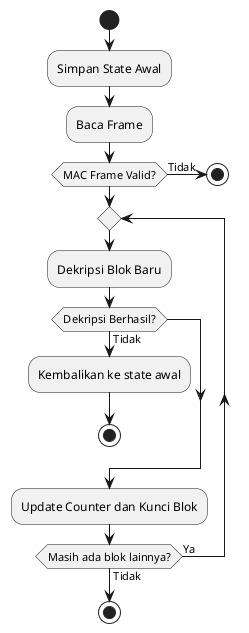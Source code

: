 @startuml ""

start

:Simpan State Awal;
:Baca Frame;

if (MAC Frame Valid?) then (Tidak)
  stop;
endif

repeat
  :Dekripsi Blok Baru;

  if (Dekripsi Berhasil?) then (Tidak)
    :Kembalikan ke state awal;
    stop;
  endif

  :Update Counter dan Kunci Blok;
repeat while (Masih ada blok lainnya?) is (Ya) not (Tidak)

stop

@enduml